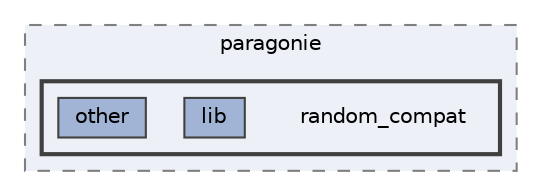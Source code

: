 digraph "plugins/learndash-certificate-builder/vendor/paragonie/random_compat"
{
 // LATEX_PDF_SIZE
  bgcolor="transparent";
  edge [fontname=Helvetica,fontsize=10,labelfontname=Helvetica,labelfontsize=10];
  node [fontname=Helvetica,fontsize=10,shape=box,height=0.2,width=0.4];
  compound=true
  subgraph clusterdir_4e949f8d842540a66ab85de742325f8a {
    graph [ bgcolor="#edf0f7", pencolor="grey50", label="paragonie", fontname=Helvetica,fontsize=10 style="filled,dashed", URL="dir_4e949f8d842540a66ab85de742325f8a.html",tooltip=""]
  subgraph clusterdir_f2847b87f51a41186b5f41fb9d115bb5 {
    graph [ bgcolor="#edf0f7", pencolor="grey25", label="", fontname=Helvetica,fontsize=10 style="filled,bold", URL="dir_f2847b87f51a41186b5f41fb9d115bb5.html",tooltip=""]
    dir_f2847b87f51a41186b5f41fb9d115bb5 [shape=plaintext, label="random_compat"];
  dir_995338164282c3adc49dbe9d3adf6704 [label="lib", fillcolor="#a2b4d6", color="grey25", style="filled", URL="dir_995338164282c3adc49dbe9d3adf6704.html",tooltip=""];
  dir_878a38bce3eecbe0e92cf994435f18b1 [label="other", fillcolor="#a2b4d6", color="grey25", style="filled", URL="dir_878a38bce3eecbe0e92cf994435f18b1.html",tooltip=""];
  }
  }
}
